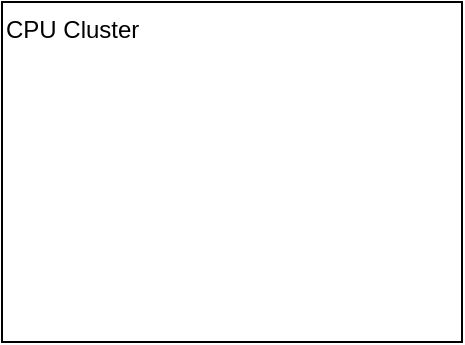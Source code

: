 <mxfile version="16.6.1" type="github">
  <diagram id="RcyMune0KPW6Q-b5uWD_" name="Page-1">
    <mxGraphModel dx="1422" dy="849" grid="1" gridSize="10" guides="1" tooltips="1" connect="1" arrows="1" fold="1" page="1" pageScale="1" pageWidth="827" pageHeight="1169" math="0" shadow="0">
      <root>
        <mxCell id="0" />
        <mxCell id="1" parent="0" />
        <mxCell id="PgHBNwZBbpcAS7DVFFbe-2" value="CPU Cluster" style="rounded=0;whiteSpace=wrap;html=1;align=left;verticalAlign=top;" vertex="1" parent="1">
          <mxGeometry x="120" y="80" width="230" height="170" as="geometry" />
        </mxCell>
      </root>
    </mxGraphModel>
  </diagram>
</mxfile>
